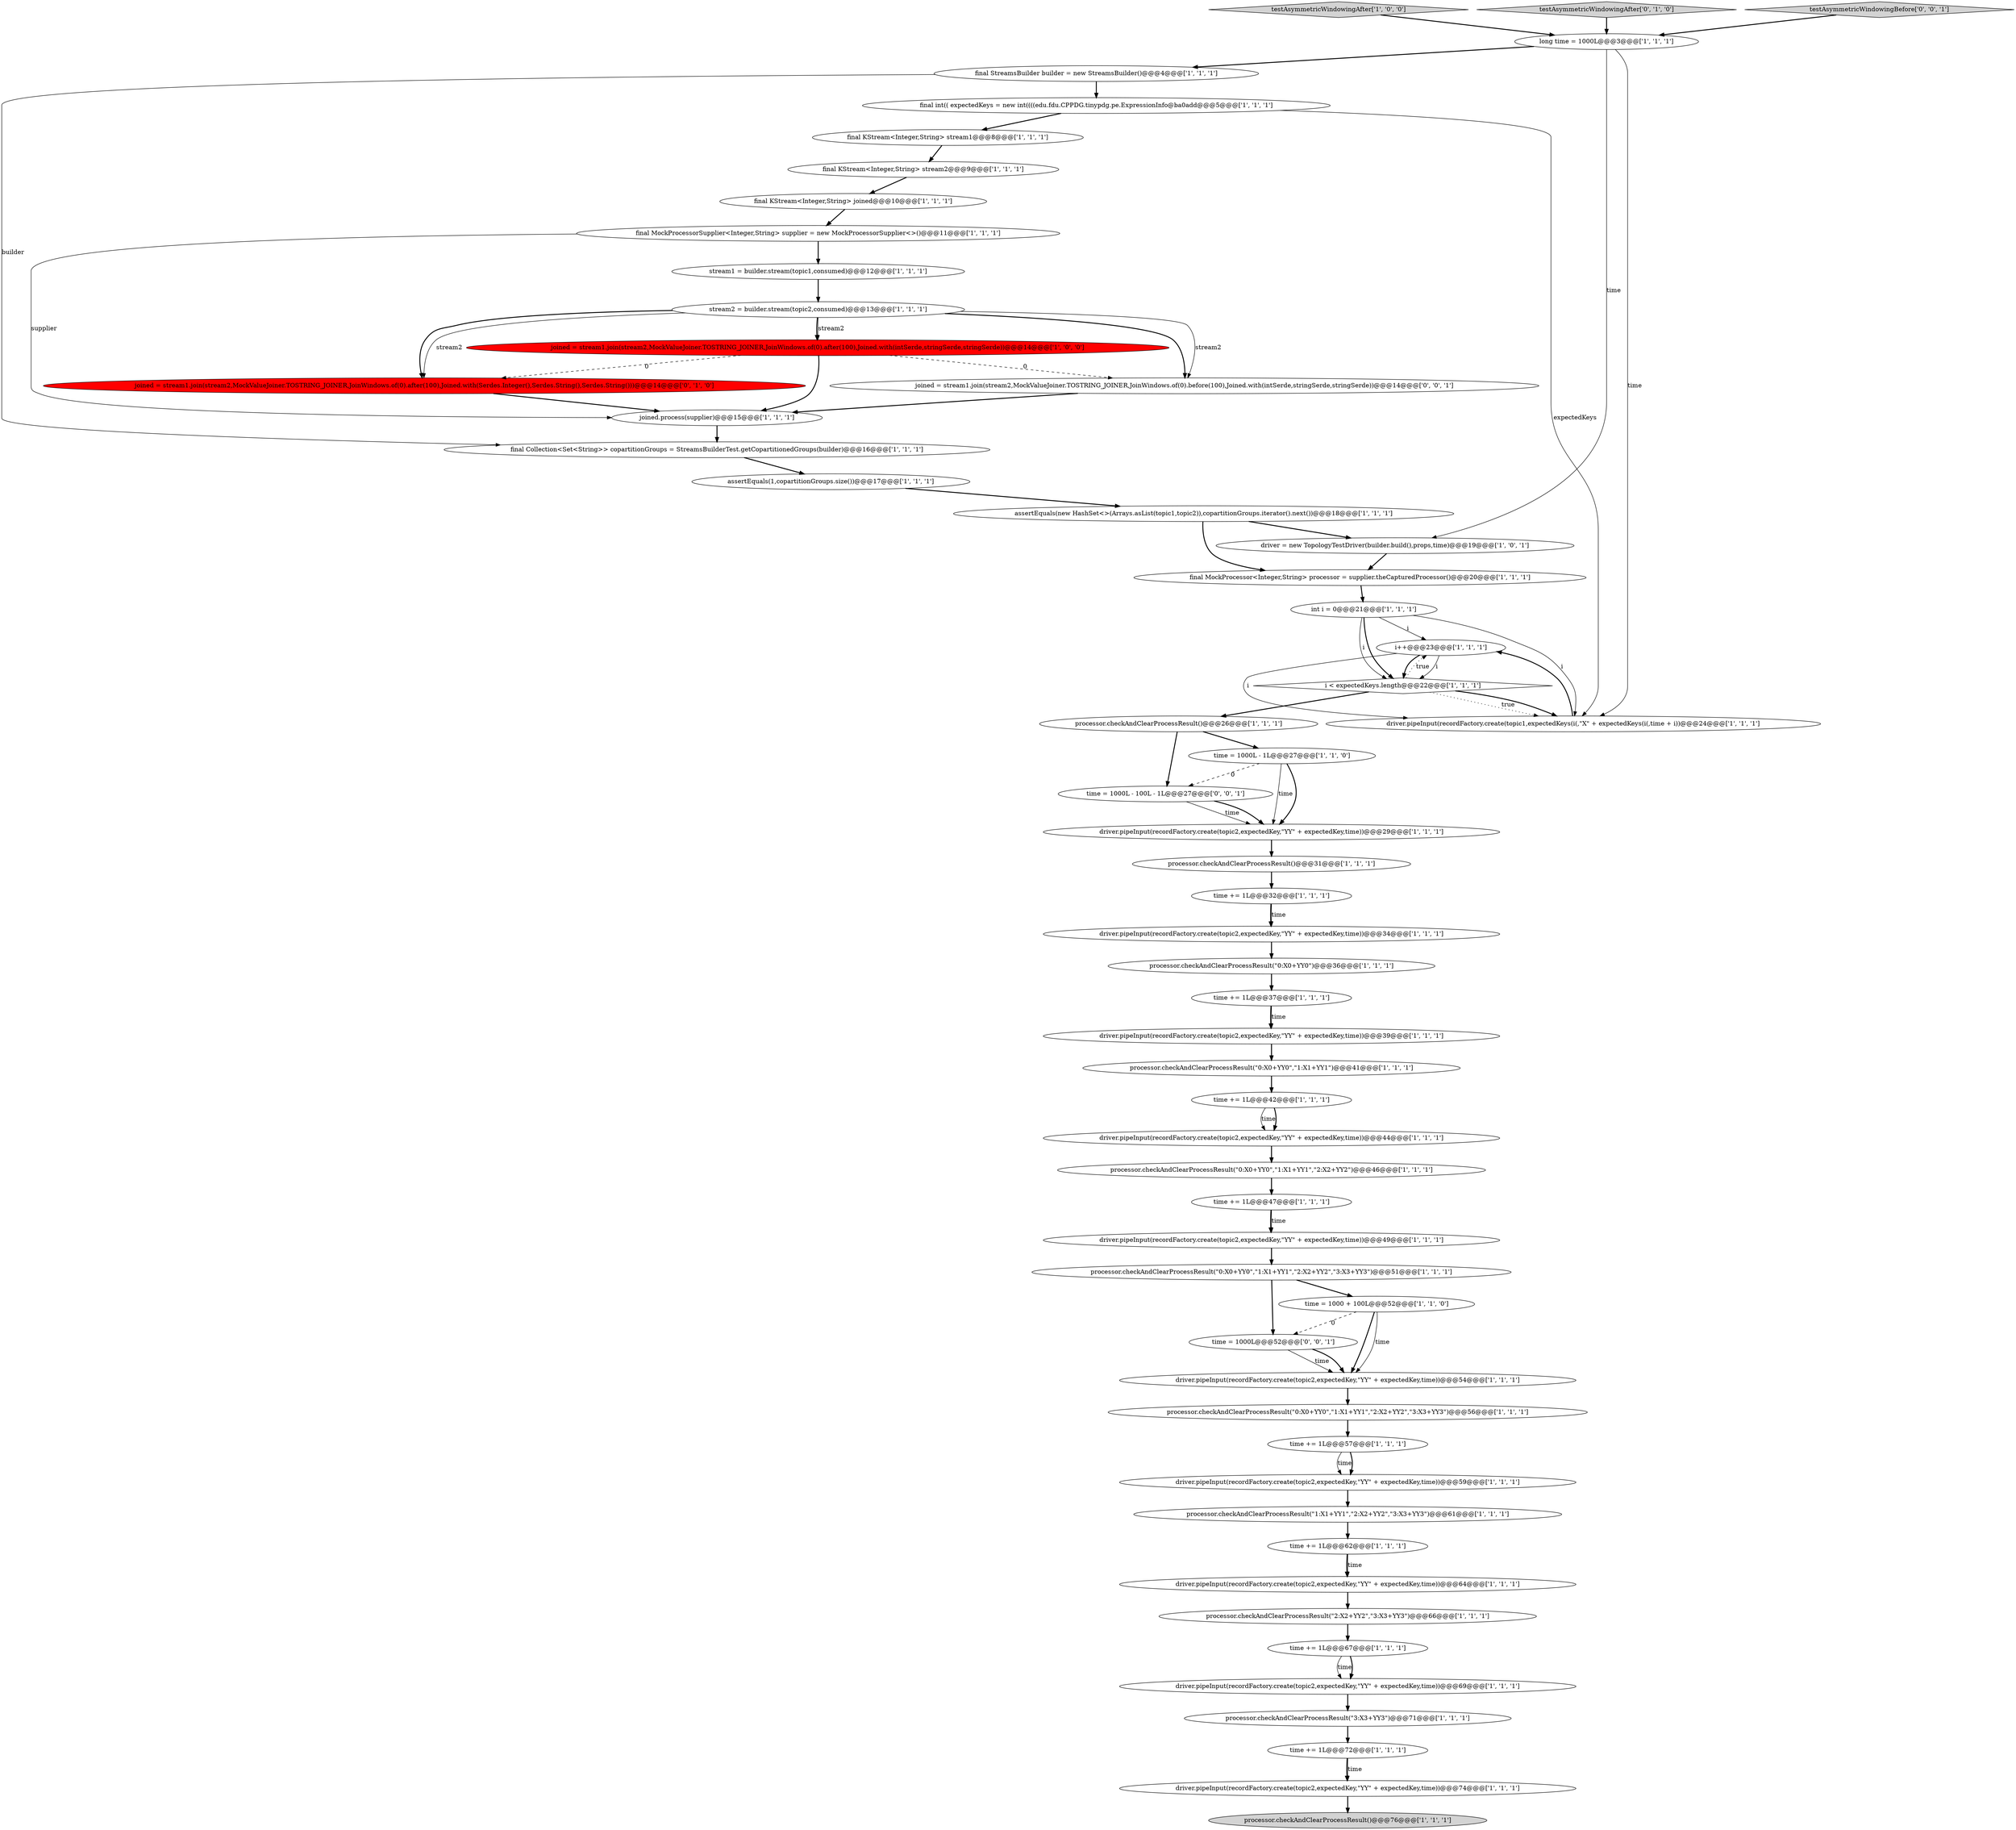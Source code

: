 digraph {
8 [style = filled, label = "joined.process(supplier)@@@15@@@['1', '1', '1']", fillcolor = white, shape = ellipse image = "AAA0AAABBB1BBB"];
10 [style = filled, label = "processor.checkAndClearProcessResult()@@@31@@@['1', '1', '1']", fillcolor = white, shape = ellipse image = "AAA0AAABBB1BBB"];
17 [style = filled, label = "time += 1L@@@37@@@['1', '1', '1']", fillcolor = white, shape = ellipse image = "AAA0AAABBB1BBB"];
36 [style = filled, label = "driver = new TopologyTestDriver(builder.build(),props,time)@@@19@@@['1', '0', '1']", fillcolor = white, shape = ellipse image = "AAA0AAABBB1BBB"];
53 [style = filled, label = "joined = stream1.join(stream2,MockValueJoiner.TOSTRING_JOINER,JoinWindows.of(0).after(100),Joined.with(Serdes.Integer(),Serdes.String(),Serdes.String()))@@@14@@@['0', '1', '0']", fillcolor = red, shape = ellipse image = "AAA1AAABBB2BBB"];
43 [style = filled, label = "i++@@@23@@@['1', '1', '1']", fillcolor = white, shape = ellipse image = "AAA0AAABBB1BBB"];
56 [style = filled, label = "time = 1000L@@@52@@@['0', '0', '1']", fillcolor = white, shape = ellipse image = "AAA0AAABBB3BBB"];
37 [style = filled, label = "joined = stream1.join(stream2,MockValueJoiner.TOSTRING_JOINER,JoinWindows.of(0).after(100),Joined.with(intSerde,stringSerde,stringSerde))@@@14@@@['1', '0', '0']", fillcolor = red, shape = ellipse image = "AAA1AAABBB1BBB"];
5 [style = filled, label = "driver.pipeInput(recordFactory.create(topic2,expectedKey,\"YY\" + expectedKey,time))@@@39@@@['1', '1', '1']", fillcolor = white, shape = ellipse image = "AAA0AAABBB1BBB"];
55 [style = filled, label = "time = 1000L - 100L - 1L@@@27@@@['0', '0', '1']", fillcolor = white, shape = ellipse image = "AAA0AAABBB3BBB"];
16 [style = filled, label = "time = 1000L - 1L@@@27@@@['1', '1', '0']", fillcolor = white, shape = ellipse image = "AAA0AAABBB1BBB"];
27 [style = filled, label = "driver.pipeInput(recordFactory.create(topic1,expectedKeys(i(,\"X\" + expectedKeys(i(,time + i))@@@24@@@['1', '1', '1']", fillcolor = white, shape = ellipse image = "AAA0AAABBB1BBB"];
31 [style = filled, label = "driver.pipeInput(recordFactory.create(topic2,expectedKey,\"YY\" + expectedKey,time))@@@29@@@['1', '1', '1']", fillcolor = white, shape = ellipse image = "AAA0AAABBB1BBB"];
28 [style = filled, label = "time += 1L@@@67@@@['1', '1', '1']", fillcolor = white, shape = ellipse image = "AAA0AAABBB1BBB"];
46 [style = filled, label = "time = 1000 + 100L@@@52@@@['1', '1', '0']", fillcolor = white, shape = ellipse image = "AAA0AAABBB1BBB"];
39 [style = filled, label = "final int(( expectedKeys = new int((((edu.fdu.CPPDG.tinypdg.pe.ExpressionInfo@ba0add@@@5@@@['1', '1', '1']", fillcolor = white, shape = ellipse image = "AAA0AAABBB1BBB"];
23 [style = filled, label = "driver.pipeInput(recordFactory.create(topic2,expectedKey,\"YY\" + expectedKey,time))@@@74@@@['1', '1', '1']", fillcolor = white, shape = ellipse image = "AAA0AAABBB1BBB"];
40 [style = filled, label = "final MockProcessorSupplier<Integer,String> supplier = new MockProcessorSupplier<>()@@@11@@@['1', '1', '1']", fillcolor = white, shape = ellipse image = "AAA0AAABBB1BBB"];
4 [style = filled, label = "driver.pipeInput(recordFactory.create(topic2,expectedKey,\"YY\" + expectedKey,time))@@@64@@@['1', '1', '1']", fillcolor = white, shape = ellipse image = "AAA0AAABBB1BBB"];
3 [style = filled, label = "assertEquals(new HashSet<>(Arrays.asList(topic1,topic2)),copartitionGroups.iterator().next())@@@18@@@['1', '1', '1']", fillcolor = white, shape = ellipse image = "AAA0AAABBB1BBB"];
1 [style = filled, label = "processor.checkAndClearProcessResult()@@@26@@@['1', '1', '1']", fillcolor = white, shape = ellipse image = "AAA0AAABBB1BBB"];
26 [style = filled, label = "time += 1L@@@47@@@['1', '1', '1']", fillcolor = white, shape = ellipse image = "AAA0AAABBB1BBB"];
24 [style = filled, label = "long time = 1000L@@@3@@@['1', '1', '1']", fillcolor = white, shape = ellipse image = "AAA0AAABBB1BBB"];
25 [style = filled, label = "time += 1L@@@32@@@['1', '1', '1']", fillcolor = white, shape = ellipse image = "AAA0AAABBB1BBB"];
38 [style = filled, label = "final KStream<Integer,String> joined@@@10@@@['1', '1', '1']", fillcolor = white, shape = ellipse image = "AAA0AAABBB1BBB"];
48 [style = filled, label = "driver.pipeInput(recordFactory.create(topic2,expectedKey,\"YY\" + expectedKey,time))@@@54@@@['1', '1', '1']", fillcolor = white, shape = ellipse image = "AAA0AAABBB1BBB"];
7 [style = filled, label = "stream2 = builder.stream(topic2,consumed)@@@13@@@['1', '1', '1']", fillcolor = white, shape = ellipse image = "AAA0AAABBB1BBB"];
34 [style = filled, label = "time += 1L@@@42@@@['1', '1', '1']", fillcolor = white, shape = ellipse image = "AAA0AAABBB1BBB"];
50 [style = filled, label = "i < expectedKeys.length@@@22@@@['1', '1', '1']", fillcolor = white, shape = diamond image = "AAA0AAABBB1BBB"];
6 [style = filled, label = "stream1 = builder.stream(topic1,consumed)@@@12@@@['1', '1', '1']", fillcolor = white, shape = ellipse image = "AAA0AAABBB1BBB"];
9 [style = filled, label = "final MockProcessor<Integer,String> processor = supplier.theCapturedProcessor()@@@20@@@['1', '1', '1']", fillcolor = white, shape = ellipse image = "AAA0AAABBB1BBB"];
21 [style = filled, label = "driver.pipeInput(recordFactory.create(topic2,expectedKey,\"YY\" + expectedKey,time))@@@44@@@['1', '1', '1']", fillcolor = white, shape = ellipse image = "AAA0AAABBB1BBB"];
18 [style = filled, label = "assertEquals(1,copartitionGroups.size())@@@17@@@['1', '1', '1']", fillcolor = white, shape = ellipse image = "AAA0AAABBB1BBB"];
19 [style = filled, label = "driver.pipeInput(recordFactory.create(topic2,expectedKey,\"YY\" + expectedKey,time))@@@69@@@['1', '1', '1']", fillcolor = white, shape = ellipse image = "AAA0AAABBB1BBB"];
20 [style = filled, label = "processor.checkAndClearProcessResult(\"3:X3+YY3\")@@@71@@@['1', '1', '1']", fillcolor = white, shape = ellipse image = "AAA0AAABBB1BBB"];
44 [style = filled, label = "processor.checkAndClearProcessResult(\"0:X0+YY0\",\"1:X1+YY1\",\"2:X2+YY2\")@@@46@@@['1', '1', '1']", fillcolor = white, shape = ellipse image = "AAA0AAABBB1BBB"];
51 [style = filled, label = "int i = 0@@@21@@@['1', '1', '1']", fillcolor = white, shape = ellipse image = "AAA0AAABBB1BBB"];
35 [style = filled, label = "driver.pipeInput(recordFactory.create(topic2,expectedKey,\"YY\" + expectedKey,time))@@@34@@@['1', '1', '1']", fillcolor = white, shape = ellipse image = "AAA0AAABBB1BBB"];
30 [style = filled, label = "driver.pipeInput(recordFactory.create(topic2,expectedKey,\"YY\" + expectedKey,time))@@@59@@@['1', '1', '1']", fillcolor = white, shape = ellipse image = "AAA0AAABBB1BBB"];
14 [style = filled, label = "final KStream<Integer,String> stream1@@@8@@@['1', '1', '1']", fillcolor = white, shape = ellipse image = "AAA0AAABBB1BBB"];
54 [style = filled, label = "joined = stream1.join(stream2,MockValueJoiner.TOSTRING_JOINER,JoinWindows.of(0).before(100),Joined.with(intSerde,stringSerde,stringSerde))@@@14@@@['0', '0', '1']", fillcolor = white, shape = ellipse image = "AAA0AAABBB3BBB"];
32 [style = filled, label = "final KStream<Integer,String> stream2@@@9@@@['1', '1', '1']", fillcolor = white, shape = ellipse image = "AAA0AAABBB1BBB"];
49 [style = filled, label = "processor.checkAndClearProcessResult(\"0:X0+YY0\",\"1:X1+YY1\",\"2:X2+YY2\",\"3:X3+YY3\")@@@56@@@['1', '1', '1']", fillcolor = white, shape = ellipse image = "AAA0AAABBB1BBB"];
0 [style = filled, label = "processor.checkAndClearProcessResult(\"1:X1+YY1\",\"2:X2+YY2\",\"3:X3+YY3\")@@@61@@@['1', '1', '1']", fillcolor = white, shape = ellipse image = "AAA0AAABBB1BBB"];
13 [style = filled, label = "time += 1L@@@57@@@['1', '1', '1']", fillcolor = white, shape = ellipse image = "AAA0AAABBB1BBB"];
22 [style = filled, label = "driver.pipeInput(recordFactory.create(topic2,expectedKey,\"YY\" + expectedKey,time))@@@49@@@['1', '1', '1']", fillcolor = white, shape = ellipse image = "AAA0AAABBB1BBB"];
2 [style = filled, label = "time += 1L@@@62@@@['1', '1', '1']", fillcolor = white, shape = ellipse image = "AAA0AAABBB1BBB"];
41 [style = filled, label = "final StreamsBuilder builder = new StreamsBuilder()@@@4@@@['1', '1', '1']", fillcolor = white, shape = ellipse image = "AAA0AAABBB1BBB"];
47 [style = filled, label = "processor.checkAndClearProcessResult(\"2:X2+YY2\",\"3:X3+YY3\")@@@66@@@['1', '1', '1']", fillcolor = white, shape = ellipse image = "AAA0AAABBB1BBB"];
42 [style = filled, label = "testAsymmetricWindowingAfter['1', '0', '0']", fillcolor = lightgray, shape = diamond image = "AAA0AAABBB1BBB"];
12 [style = filled, label = "processor.checkAndClearProcessResult(\"0:X0+YY0\",\"1:X1+YY1\",\"2:X2+YY2\",\"3:X3+YY3\")@@@51@@@['1', '1', '1']", fillcolor = white, shape = ellipse image = "AAA0AAABBB1BBB"];
52 [style = filled, label = "testAsymmetricWindowingAfter['0', '1', '0']", fillcolor = lightgray, shape = diamond image = "AAA0AAABBB2BBB"];
57 [style = filled, label = "testAsymmetricWindowingBefore['0', '0', '1']", fillcolor = lightgray, shape = diamond image = "AAA0AAABBB3BBB"];
45 [style = filled, label = "final Collection<Set<String>> copartitionGroups = StreamsBuilderTest.getCopartitionedGroups(builder)@@@16@@@['1', '1', '1']", fillcolor = white, shape = ellipse image = "AAA0AAABBB1BBB"];
29 [style = filled, label = "time += 1L@@@72@@@['1', '1', '1']", fillcolor = white, shape = ellipse image = "AAA0AAABBB1BBB"];
11 [style = filled, label = "processor.checkAndClearProcessResult(\"0:X0+YY0\",\"1:X1+YY1\")@@@41@@@['1', '1', '1']", fillcolor = white, shape = ellipse image = "AAA0AAABBB1BBB"];
15 [style = filled, label = "processor.checkAndClearProcessResult()@@@76@@@['1', '1', '1']", fillcolor = lightgray, shape = ellipse image = "AAA0AAABBB1BBB"];
33 [style = filled, label = "processor.checkAndClearProcessResult(\"0:X0+YY0\")@@@36@@@['1', '1', '1']", fillcolor = white, shape = ellipse image = "AAA0AAABBB1BBB"];
43->50 [style = solid, label="i"];
18->3 [style = bold, label=""];
40->6 [style = bold, label=""];
1->55 [style = bold, label=""];
40->8 [style = solid, label="supplier"];
56->48 [style = solid, label="time"];
39->14 [style = bold, label=""];
25->35 [style = bold, label=""];
46->48 [style = bold, label=""];
26->22 [style = bold, label=""];
28->19 [style = solid, label="time"];
52->24 [style = bold, label=""];
34->21 [style = solid, label="time"];
55->31 [style = solid, label="time"];
50->27 [style = dotted, label="true"];
3->36 [style = bold, label=""];
51->50 [style = bold, label=""];
49->13 [style = bold, label=""];
55->31 [style = bold, label=""];
7->54 [style = solid, label="stream2"];
43->27 [style = solid, label="i"];
7->53 [style = solid, label="stream2"];
17->5 [style = bold, label=""];
21->44 [style = bold, label=""];
48->49 [style = bold, label=""];
9->51 [style = bold, label=""];
36->9 [style = bold, label=""];
24->27 [style = solid, label="time"];
51->43 [style = solid, label="i"];
19->20 [style = bold, label=""];
47->28 [style = bold, label=""];
7->37 [style = bold, label=""];
50->43 [style = dotted, label="true"];
29->23 [style = bold, label=""];
2->4 [style = bold, label=""];
57->24 [style = bold, label=""];
41->45 [style = solid, label="builder"];
16->31 [style = solid, label="time"];
39->27 [style = solid, label="expectedKeys"];
7->37 [style = solid, label="stream2"];
10->25 [style = bold, label=""];
1->16 [style = bold, label=""];
28->19 [style = bold, label=""];
13->30 [style = solid, label="time"];
56->48 [style = bold, label=""];
5->11 [style = bold, label=""];
29->23 [style = solid, label="time"];
6->7 [style = bold, label=""];
4->47 [style = bold, label=""];
46->56 [style = dashed, label="0"];
27->43 [style = bold, label=""];
50->27 [style = bold, label=""];
23->15 [style = bold, label=""];
37->53 [style = dashed, label="0"];
42->24 [style = bold, label=""];
7->54 [style = bold, label=""];
51->50 [style = solid, label="i"];
24->41 [style = bold, label=""];
3->9 [style = bold, label=""];
54->8 [style = bold, label=""];
25->35 [style = solid, label="time"];
46->48 [style = solid, label="time"];
12->46 [style = bold, label=""];
2->4 [style = solid, label="time"];
24->36 [style = solid, label="time"];
12->56 [style = bold, label=""];
31->10 [style = bold, label=""];
16->31 [style = bold, label=""];
8->45 [style = bold, label=""];
53->8 [style = bold, label=""];
30->0 [style = bold, label=""];
37->8 [style = bold, label=""];
14->32 [style = bold, label=""];
38->40 [style = bold, label=""];
34->21 [style = bold, label=""];
33->17 [style = bold, label=""];
45->18 [style = bold, label=""];
51->27 [style = solid, label="i"];
17->5 [style = solid, label="time"];
43->50 [style = bold, label=""];
20->29 [style = bold, label=""];
0->2 [style = bold, label=""];
35->33 [style = bold, label=""];
37->54 [style = dashed, label="0"];
13->30 [style = bold, label=""];
32->38 [style = bold, label=""];
11->34 [style = bold, label=""];
44->26 [style = bold, label=""];
50->1 [style = bold, label=""];
22->12 [style = bold, label=""];
41->39 [style = bold, label=""];
16->55 [style = dashed, label="0"];
7->53 [style = bold, label=""];
26->22 [style = solid, label="time"];
}
